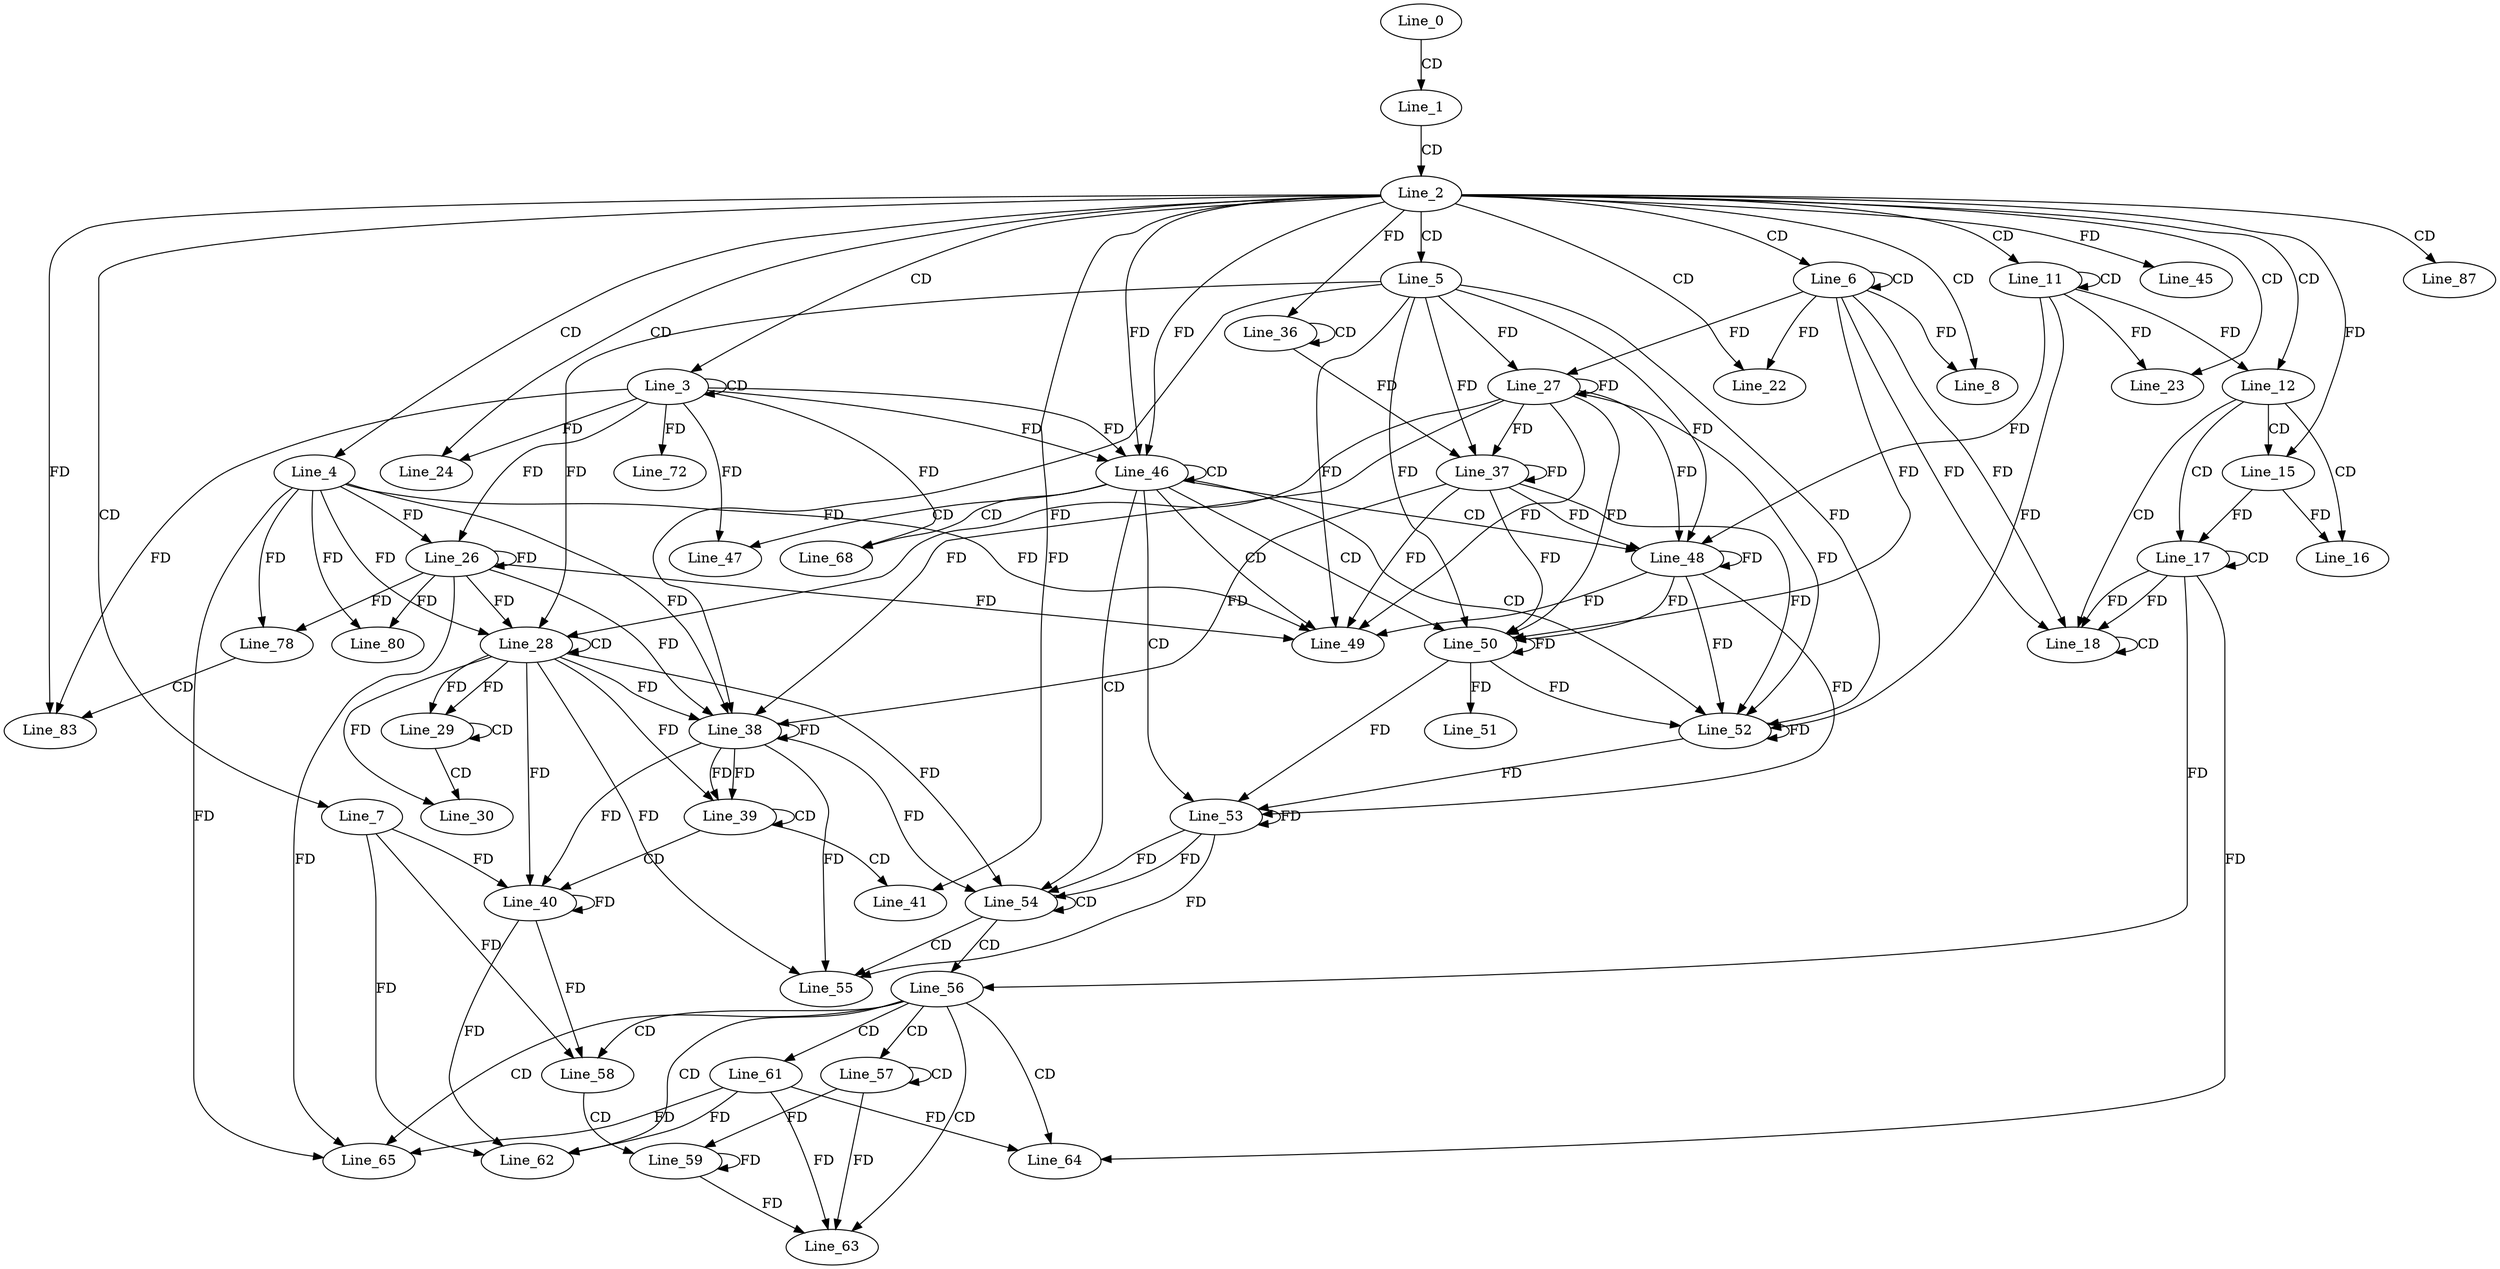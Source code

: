 digraph G {
  Line_0;
  Line_1;
  Line_2;
  Line_3;
  Line_3;
  Line_4;
  Line_5;
  Line_6;
  Line_6;
  Line_7;
  Line_8;
  Line_11;
  Line_11;
  Line_12;
  Line_15;
  Line_15;
  Line_16;
  Line_16;
  Line_17;
  Line_17;
  Line_18;
  Line_18;
  Line_22;
  Line_23;
  Line_24;
  Line_26;
  Line_26;
  Line_27;
  Line_27;
  Line_28;
  Line_28;
  Line_29;
  Line_29;
  Line_30;
  Line_30;
  Line_36;
  Line_36;
  Line_37;
  Line_38;
  Line_38;
  Line_39;
  Line_39;
  Line_40;
  Line_40;
  Line_41;
  Line_45;
  Line_46;
  Line_46;
  Line_47;
  Line_48;
  Line_49;
  Line_50;
  Line_51;
  Line_52;
  Line_53;
  Line_53;
  Line_54;
  Line_54;
  Line_55;
  Line_56;
  Line_57;
  Line_57;
  Line_58;
  Line_59;
  Line_61;
  Line_62;
  Line_62;
  Line_63;
  Line_63;
  Line_64;
  Line_64;
  Line_65;
  Line_65;
  Line_68;
  Line_72;
  Line_78;
  Line_80;
  Line_83;
  Line_87;
  Line_0 -> Line_1 [ label="CD" ];
  Line_1 -> Line_2 [ label="CD" ];
  Line_2 -> Line_3 [ label="CD" ];
  Line_3 -> Line_3 [ label="CD" ];
  Line_2 -> Line_4 [ label="CD" ];
  Line_2 -> Line_5 [ label="CD" ];
  Line_2 -> Line_6 [ label="CD" ];
  Line_6 -> Line_6 [ label="CD" ];
  Line_2 -> Line_7 [ label="CD" ];
  Line_2 -> Line_8 [ label="CD" ];
  Line_6 -> Line_8 [ label="FD" ];
  Line_2 -> Line_11 [ label="CD" ];
  Line_11 -> Line_11 [ label="CD" ];
  Line_2 -> Line_12 [ label="CD" ];
  Line_11 -> Line_12 [ label="FD" ];
  Line_12 -> Line_15 [ label="CD" ];
  Line_2 -> Line_15 [ label="FD" ];
  Line_12 -> Line_16 [ label="CD" ];
  Line_15 -> Line_16 [ label="FD" ];
  Line_12 -> Line_17 [ label="CD" ];
  Line_17 -> Line_17 [ label="CD" ];
  Line_15 -> Line_17 [ label="FD" ];
  Line_12 -> Line_18 [ label="CD" ];
  Line_6 -> Line_18 [ label="FD" ];
  Line_17 -> Line_18 [ label="FD" ];
  Line_18 -> Line_18 [ label="CD" ];
  Line_6 -> Line_18 [ label="FD" ];
  Line_17 -> Line_18 [ label="FD" ];
  Line_2 -> Line_22 [ label="CD" ];
  Line_6 -> Line_22 [ label="FD" ];
  Line_2 -> Line_23 [ label="CD" ];
  Line_11 -> Line_23 [ label="FD" ];
  Line_2 -> Line_24 [ label="CD" ];
  Line_3 -> Line_24 [ label="FD" ];
  Line_4 -> Line_26 [ label="FD" ];
  Line_26 -> Line_26 [ label="FD" ];
  Line_3 -> Line_26 [ label="FD" ];
  Line_5 -> Line_27 [ label="FD" ];
  Line_27 -> Line_27 [ label="FD" ];
  Line_6 -> Line_27 [ label="FD" ];
  Line_28 -> Line_28 [ label="CD" ];
  Line_4 -> Line_28 [ label="FD" ];
  Line_26 -> Line_28 [ label="FD" ];
  Line_5 -> Line_28 [ label="FD" ];
  Line_27 -> Line_28 [ label="FD" ];
  Line_28 -> Line_29 [ label="FD" ];
  Line_29 -> Line_29 [ label="CD" ];
  Line_28 -> Line_29 [ label="FD" ];
  Line_29 -> Line_30 [ label="CD" ];
  Line_28 -> Line_30 [ label="FD" ];
  Line_36 -> Line_36 [ label="CD" ];
  Line_2 -> Line_36 [ label="FD" ];
  Line_5 -> Line_37 [ label="FD" ];
  Line_27 -> Line_37 [ label="FD" ];
  Line_37 -> Line_37 [ label="FD" ];
  Line_36 -> Line_37 [ label="FD" ];
  Line_28 -> Line_38 [ label="FD" ];
  Line_38 -> Line_38 [ label="FD" ];
  Line_4 -> Line_38 [ label="FD" ];
  Line_26 -> Line_38 [ label="FD" ];
  Line_5 -> Line_38 [ label="FD" ];
  Line_27 -> Line_38 [ label="FD" ];
  Line_37 -> Line_38 [ label="FD" ];
  Line_38 -> Line_39 [ label="FD" ];
  Line_39 -> Line_39 [ label="CD" ];
  Line_28 -> Line_39 [ label="FD" ];
  Line_38 -> Line_39 [ label="FD" ];
  Line_39 -> Line_40 [ label="CD" ];
  Line_7 -> Line_40 [ label="FD" ];
  Line_40 -> Line_40 [ label="FD" ];
  Line_28 -> Line_40 [ label="FD" ];
  Line_38 -> Line_40 [ label="FD" ];
  Line_39 -> Line_41 [ label="CD" ];
  Line_2 -> Line_41 [ label="FD" ];
  Line_2 -> Line_45 [ label="FD" ];
  Line_2 -> Line_46 [ label="FD" ];
  Line_3 -> Line_46 [ label="FD" ];
  Line_46 -> Line_46 [ label="CD" ];
  Line_2 -> Line_46 [ label="FD" ];
  Line_3 -> Line_46 [ label="FD" ];
  Line_46 -> Line_47 [ label="CD" ];
  Line_3 -> Line_47 [ label="FD" ];
  Line_46 -> Line_48 [ label="CD" ];
  Line_5 -> Line_48 [ label="FD" ];
  Line_27 -> Line_48 [ label="FD" ];
  Line_37 -> Line_48 [ label="FD" ];
  Line_48 -> Line_48 [ label="FD" ];
  Line_11 -> Line_48 [ label="FD" ];
  Line_46 -> Line_49 [ label="CD" ];
  Line_4 -> Line_49 [ label="FD" ];
  Line_26 -> Line_49 [ label="FD" ];
  Line_5 -> Line_49 [ label="FD" ];
  Line_27 -> Line_49 [ label="FD" ];
  Line_37 -> Line_49 [ label="FD" ];
  Line_48 -> Line_49 [ label="FD" ];
  Line_46 -> Line_50 [ label="CD" ];
  Line_5 -> Line_50 [ label="FD" ];
  Line_27 -> Line_50 [ label="FD" ];
  Line_37 -> Line_50 [ label="FD" ];
  Line_48 -> Line_50 [ label="FD" ];
  Line_50 -> Line_50 [ label="FD" ];
  Line_6 -> Line_50 [ label="FD" ];
  Line_50 -> Line_51 [ label="FD" ];
  Line_46 -> Line_52 [ label="CD" ];
  Line_5 -> Line_52 [ label="FD" ];
  Line_27 -> Line_52 [ label="FD" ];
  Line_37 -> Line_52 [ label="FD" ];
  Line_48 -> Line_52 [ label="FD" ];
  Line_50 -> Line_52 [ label="FD" ];
  Line_52 -> Line_52 [ label="FD" ];
  Line_11 -> Line_52 [ label="FD" ];
  Line_46 -> Line_53 [ label="CD" ];
  Line_53 -> Line_53 [ label="FD" ];
  Line_48 -> Line_53 [ label="FD" ];
  Line_50 -> Line_53 [ label="FD" ];
  Line_52 -> Line_53 [ label="FD" ];
  Line_46 -> Line_54 [ label="CD" ];
  Line_53 -> Line_54 [ label="FD" ];
  Line_54 -> Line_54 [ label="CD" ];
  Line_28 -> Line_54 [ label="FD" ];
  Line_38 -> Line_54 [ label="FD" ];
  Line_53 -> Line_54 [ label="FD" ];
  Line_54 -> Line_55 [ label="CD" ];
  Line_28 -> Line_55 [ label="FD" ];
  Line_38 -> Line_55 [ label="FD" ];
  Line_53 -> Line_55 [ label="FD" ];
  Line_54 -> Line_56 [ label="CD" ];
  Line_17 -> Line_56 [ label="FD" ];
  Line_56 -> Line_57 [ label="CD" ];
  Line_57 -> Line_57 [ label="CD" ];
  Line_56 -> Line_58 [ label="CD" ];
  Line_7 -> Line_58 [ label="FD" ];
  Line_40 -> Line_58 [ label="FD" ];
  Line_58 -> Line_59 [ label="CD" ];
  Line_57 -> Line_59 [ label="FD" ];
  Line_59 -> Line_59 [ label="FD" ];
  Line_56 -> Line_61 [ label="CD" ];
  Line_56 -> Line_62 [ label="CD" ];
  Line_7 -> Line_62 [ label="FD" ];
  Line_40 -> Line_62 [ label="FD" ];
  Line_61 -> Line_62 [ label="FD" ];
  Line_56 -> Line_63 [ label="CD" ];
  Line_57 -> Line_63 [ label="FD" ];
  Line_59 -> Line_63 [ label="FD" ];
  Line_61 -> Line_63 [ label="FD" ];
  Line_56 -> Line_64 [ label="CD" ];
  Line_17 -> Line_64 [ label="FD" ];
  Line_61 -> Line_64 [ label="FD" ];
  Line_56 -> Line_65 [ label="CD" ];
  Line_4 -> Line_65 [ label="FD" ];
  Line_26 -> Line_65 [ label="FD" ];
  Line_61 -> Line_65 [ label="FD" ];
  Line_46 -> Line_68 [ label="CD" ];
  Line_3 -> Line_68 [ label="FD" ];
  Line_3 -> Line_72 [ label="FD" ];
  Line_4 -> Line_78 [ label="FD" ];
  Line_26 -> Line_78 [ label="FD" ];
  Line_4 -> Line_80 [ label="FD" ];
  Line_26 -> Line_80 [ label="FD" ];
  Line_78 -> Line_83 [ label="CD" ];
  Line_2 -> Line_83 [ label="FD" ];
  Line_3 -> Line_83 [ label="FD" ];
  Line_2 -> Line_87 [ label="CD" ];
}
